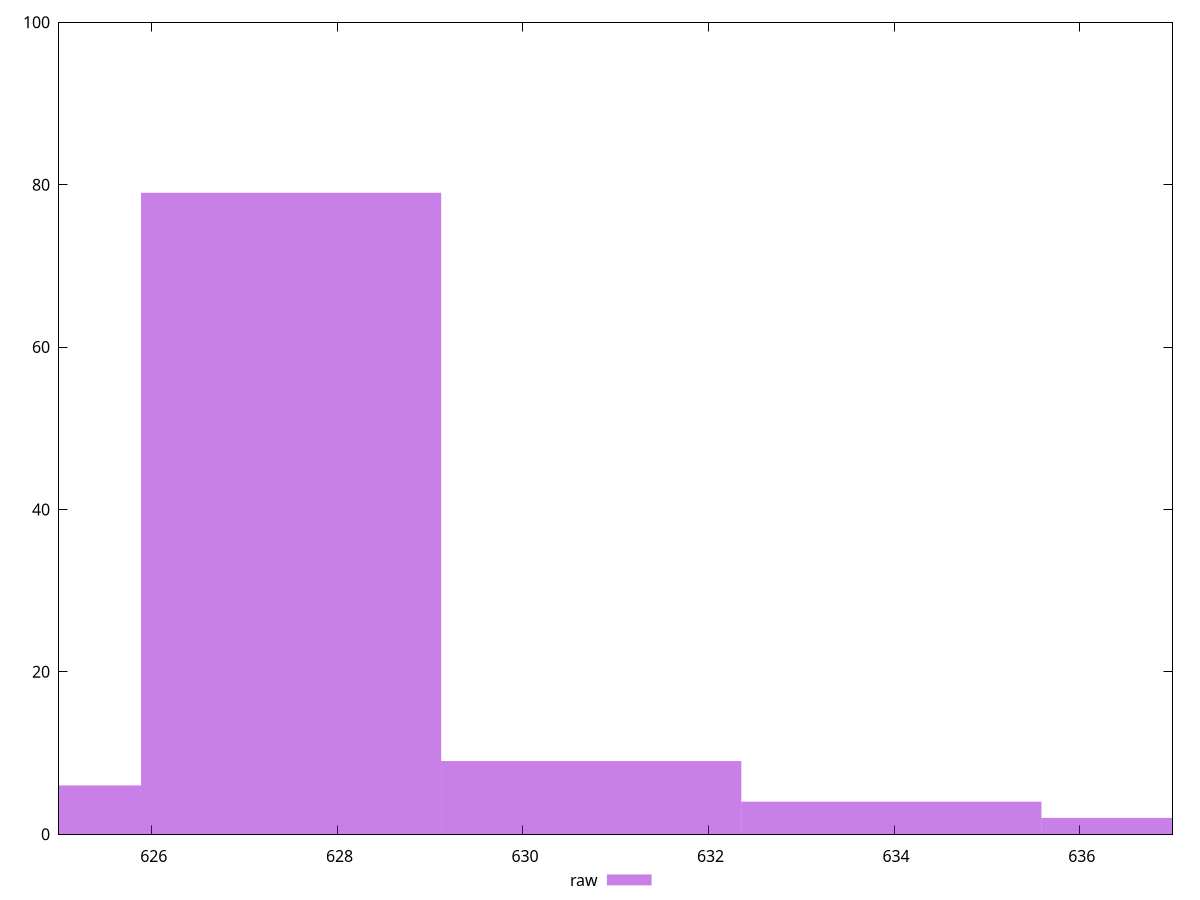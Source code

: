 reset

$raw <<EOF
637.2051297498663 2
627.5014983323556 79
630.7360421381925 9
624.2669545265187 6
633.9705859440294 4
EOF

set key outside below
set boxwidth 3.2345438058368847
set xrange [625:637]
set yrange [0:100]
set style fill transparent solid 0.5 noborder
set terminal svg size 640, 490 enhanced background rgb 'white'
set output "report_00007_2020-12-11T15:55:29.892Z/metrics/samples/empty/raw/histogram.svg"

plot $raw title "raw" with boxes

reset
